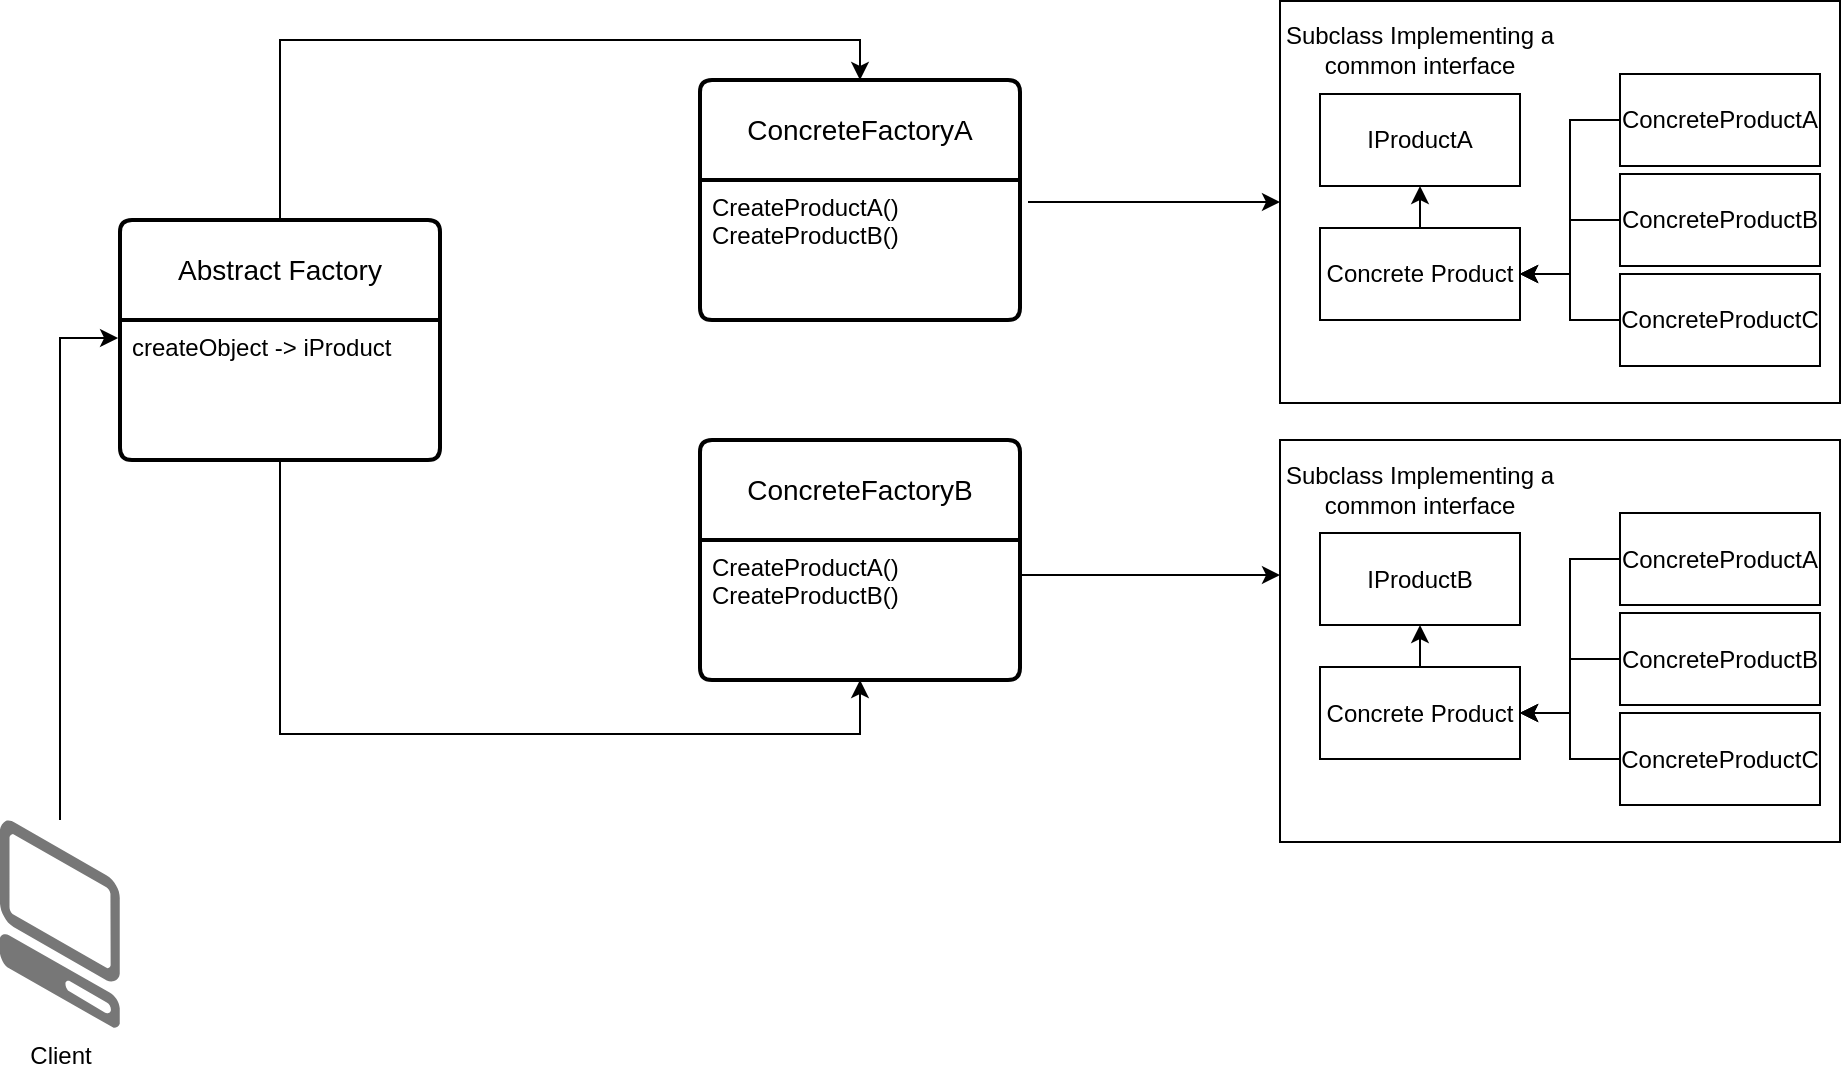 <mxfile version="21.5.1" type="device">
  <diagram name="Page-1" id="lpXwYd-tBqpNdF2P0Jxo">
    <mxGraphModel dx="1026" dy="673" grid="1" gridSize="10" guides="1" tooltips="1" connect="1" arrows="1" fold="1" page="1" pageScale="1" pageWidth="850" pageHeight="1100" math="0" shadow="0">
      <root>
        <mxCell id="0" />
        <mxCell id="1" parent="0" />
        <mxCell id="rRbLa2oU6XsA2E_9W6Wz-61" value="Abstract Factory" style="swimlane;childLayout=stackLayout;horizontal=1;startSize=50;horizontalStack=0;rounded=1;fontSize=14;fontStyle=0;strokeWidth=2;resizeParent=0;resizeLast=1;shadow=0;dashed=0;align=center;arcSize=4;whiteSpace=wrap;html=1;" vertex="1" parent="1">
          <mxGeometry x="100" y="393" width="160" height="120" as="geometry" />
        </mxCell>
        <mxCell id="rRbLa2oU6XsA2E_9W6Wz-62" value="createObject -&amp;gt; iProduct" style="align=left;strokeColor=none;fillColor=none;spacingLeft=4;fontSize=12;verticalAlign=top;resizable=0;rotatable=0;part=1;html=1;" vertex="1" parent="rRbLa2oU6XsA2E_9W6Wz-61">
          <mxGeometry y="50" width="160" height="70" as="geometry" />
        </mxCell>
        <mxCell id="rRbLa2oU6XsA2E_9W6Wz-65" value="ConcreteFactoryB" style="swimlane;childLayout=stackLayout;horizontal=1;startSize=50;horizontalStack=0;rounded=1;fontSize=14;fontStyle=0;strokeWidth=2;resizeParent=0;resizeLast=1;shadow=0;dashed=0;align=center;arcSize=4;whiteSpace=wrap;html=1;" vertex="1" parent="1">
          <mxGeometry x="390" y="503" width="160" height="120" as="geometry" />
        </mxCell>
        <mxCell id="rRbLa2oU6XsA2E_9W6Wz-66" value="CreateProductA()&lt;br&gt;CreateProductB()" style="align=left;strokeColor=none;fillColor=none;spacingLeft=4;fontSize=12;verticalAlign=top;resizable=0;rotatable=0;part=1;html=1;" vertex="1" parent="rRbLa2oU6XsA2E_9W6Wz-65">
          <mxGeometry y="50" width="160" height="70" as="geometry" />
        </mxCell>
        <mxCell id="rRbLa2oU6XsA2E_9W6Wz-67" value="" style="edgeStyle=orthogonalEdgeStyle;rounded=0;orthogonalLoop=1;jettySize=auto;html=1;entryX=0.5;entryY=1;entryDx=0;entryDy=0;exitX=0.5;exitY=1;exitDx=0;exitDy=0;" edge="1" parent="1" source="rRbLa2oU6XsA2E_9W6Wz-62" target="rRbLa2oU6XsA2E_9W6Wz-66">
          <mxGeometry relative="1" as="geometry">
            <mxPoint x="160" y="603" as="sourcePoint" />
            <mxPoint x="370" y="653" as="targetPoint" />
            <Array as="points">
              <mxPoint x="180" y="650" />
              <mxPoint x="470" y="650" />
            </Array>
          </mxGeometry>
        </mxCell>
        <mxCell id="rRbLa2oU6XsA2E_9W6Wz-68" value="ConcreteFactoryA" style="swimlane;childLayout=stackLayout;horizontal=1;startSize=50;horizontalStack=0;rounded=1;fontSize=14;fontStyle=0;strokeWidth=2;resizeParent=0;resizeLast=1;shadow=0;dashed=0;align=center;arcSize=4;whiteSpace=wrap;html=1;" vertex="1" parent="1">
          <mxGeometry x="390" y="323" width="160" height="120" as="geometry" />
        </mxCell>
        <mxCell id="rRbLa2oU6XsA2E_9W6Wz-69" value="CreateProductA()&lt;br&gt;CreateProductB()" style="align=left;strokeColor=none;fillColor=none;spacingLeft=4;fontSize=12;verticalAlign=top;resizable=0;rotatable=0;part=1;html=1;" vertex="1" parent="rRbLa2oU6XsA2E_9W6Wz-68">
          <mxGeometry y="50" width="160" height="70" as="geometry" />
        </mxCell>
        <mxCell id="rRbLa2oU6XsA2E_9W6Wz-70" value="" style="edgeStyle=orthogonalEdgeStyle;rounded=0;orthogonalLoop=1;jettySize=auto;html=1;exitX=0.5;exitY=0;exitDx=0;exitDy=0;" edge="1" parent="1" source="rRbLa2oU6XsA2E_9W6Wz-61">
          <mxGeometry relative="1" as="geometry">
            <mxPoint x="470" y="323" as="targetPoint" />
            <Array as="points">
              <mxPoint x="180" y="303" />
              <mxPoint x="470" y="303" />
            </Array>
          </mxGeometry>
        </mxCell>
        <mxCell id="rRbLa2oU6XsA2E_9W6Wz-72" value="" style="edgeStyle=orthogonalEdgeStyle;rounded=0;orthogonalLoop=1;jettySize=auto;html=1;entryX=-0.006;entryY=0.129;entryDx=0;entryDy=0;entryPerimeter=0;" edge="1" parent="1" source="rRbLa2oU6XsA2E_9W6Wz-71" target="rRbLa2oU6XsA2E_9W6Wz-62">
          <mxGeometry relative="1" as="geometry" />
        </mxCell>
        <mxCell id="rRbLa2oU6XsA2E_9W6Wz-71" value="Client" style="verticalLabelPosition=bottom;html=1;verticalAlign=top;strokeWidth=1;align=center;outlineConnect=0;dashed=0;outlineConnect=0;shape=mxgraph.aws3d.client;aspect=fixed;strokeColor=none;fillColor=#777777;" vertex="1" parent="1">
          <mxGeometry x="40" y="693" width="60" height="104" as="geometry" />
        </mxCell>
        <mxCell id="rRbLa2oU6XsA2E_9W6Wz-76" value="" style="edgeStyle=orthogonalEdgeStyle;rounded=0;orthogonalLoop=1;jettySize=auto;html=1;entryX=0;entryY=0.5;entryDx=0;entryDy=0;exitX=1.025;exitY=0.157;exitDx=0;exitDy=0;exitPerimeter=0;" edge="1" parent="1" source="rRbLa2oU6XsA2E_9W6Wz-69" target="rRbLa2oU6XsA2E_9W6Wz-74">
          <mxGeometry relative="1" as="geometry">
            <mxPoint x="550" y="250" as="sourcePoint" />
          </mxGeometry>
        </mxCell>
        <mxCell id="rRbLa2oU6XsA2E_9W6Wz-77" value="" style="edgeStyle=orthogonalEdgeStyle;rounded=0;orthogonalLoop=1;jettySize=auto;html=1;entryX=0;entryY=0.25;entryDx=0;entryDy=0;exitX=1;exitY=0.25;exitDx=0;exitDy=0;" edge="1" parent="1" source="rRbLa2oU6XsA2E_9W6Wz-66">
          <mxGeometry relative="1" as="geometry">
            <mxPoint x="564" y="394" as="sourcePoint" />
            <mxPoint x="680" y="570.5" as="targetPoint" />
          </mxGeometry>
        </mxCell>
        <mxCell id="rRbLa2oU6XsA2E_9W6Wz-92" value="" style="group" vertex="1" connectable="0" parent="1">
          <mxGeometry x="680" y="283.5" width="280" height="201" as="geometry" />
        </mxCell>
        <mxCell id="rRbLa2oU6XsA2E_9W6Wz-74" value="" style="rounded=0;whiteSpace=wrap;html=1;" vertex="1" parent="rRbLa2oU6XsA2E_9W6Wz-92">
          <mxGeometry width="280" height="201" as="geometry" />
        </mxCell>
        <mxCell id="rRbLa2oU6XsA2E_9W6Wz-79" value="Subclass Implementing a common interface" style="text;html=1;strokeColor=none;fillColor=none;align=center;verticalAlign=middle;whiteSpace=wrap;rounded=0;" vertex="1" parent="rRbLa2oU6XsA2E_9W6Wz-92">
          <mxGeometry y="9.5" width="140" height="30" as="geometry" />
        </mxCell>
        <mxCell id="rRbLa2oU6XsA2E_9W6Wz-81" value="IProductA" style="rounded=0;whiteSpace=wrap;html=1;" vertex="1" parent="rRbLa2oU6XsA2E_9W6Wz-92">
          <mxGeometry x="20" y="46.5" width="100" height="46" as="geometry" />
        </mxCell>
        <mxCell id="rRbLa2oU6XsA2E_9W6Wz-82" value="ConcreteProductA" style="rounded=0;whiteSpace=wrap;html=1;" vertex="1" parent="rRbLa2oU6XsA2E_9W6Wz-92">
          <mxGeometry x="170" y="36.5" width="100" height="46" as="geometry" />
        </mxCell>
        <mxCell id="rRbLa2oU6XsA2E_9W6Wz-84" value="ConcreteProductB" style="rounded=0;whiteSpace=wrap;html=1;" vertex="1" parent="rRbLa2oU6XsA2E_9W6Wz-92">
          <mxGeometry x="170" y="86.5" width="100" height="46" as="geometry" />
        </mxCell>
        <mxCell id="rRbLa2oU6XsA2E_9W6Wz-85" value="ConcreteProductC" style="rounded=0;whiteSpace=wrap;html=1;" vertex="1" parent="rRbLa2oU6XsA2E_9W6Wz-92">
          <mxGeometry x="170" y="136.5" width="100" height="46" as="geometry" />
        </mxCell>
        <mxCell id="rRbLa2oU6XsA2E_9W6Wz-87" value="" style="edgeStyle=orthogonalEdgeStyle;rounded=0;orthogonalLoop=1;jettySize=auto;html=1;" edge="1" parent="rRbLa2oU6XsA2E_9W6Wz-92" source="rRbLa2oU6XsA2E_9W6Wz-86" target="rRbLa2oU6XsA2E_9W6Wz-81">
          <mxGeometry relative="1" as="geometry" />
        </mxCell>
        <mxCell id="rRbLa2oU6XsA2E_9W6Wz-86" value="Concrete Product" style="rounded=0;whiteSpace=wrap;html=1;" vertex="1" parent="rRbLa2oU6XsA2E_9W6Wz-92">
          <mxGeometry x="20" y="113.5" width="100" height="46" as="geometry" />
        </mxCell>
        <mxCell id="rRbLa2oU6XsA2E_9W6Wz-88" value="" style="edgeStyle=orthogonalEdgeStyle;rounded=0;orthogonalLoop=1;jettySize=auto;html=1;entryX=1;entryY=0.5;entryDx=0;entryDy=0;" edge="1" parent="rRbLa2oU6XsA2E_9W6Wz-92" source="rRbLa2oU6XsA2E_9W6Wz-82" target="rRbLa2oU6XsA2E_9W6Wz-86">
          <mxGeometry relative="1" as="geometry">
            <Array as="points">
              <mxPoint x="145" y="59.5" />
              <mxPoint x="145" y="136.5" />
            </Array>
          </mxGeometry>
        </mxCell>
        <mxCell id="rRbLa2oU6XsA2E_9W6Wz-89" value="" style="edgeStyle=orthogonalEdgeStyle;rounded=0;orthogonalLoop=1;jettySize=auto;html=1;" edge="1" parent="rRbLa2oU6XsA2E_9W6Wz-92" source="rRbLa2oU6XsA2E_9W6Wz-84" target="rRbLa2oU6XsA2E_9W6Wz-86">
          <mxGeometry relative="1" as="geometry" />
        </mxCell>
        <mxCell id="rRbLa2oU6XsA2E_9W6Wz-90" value="" style="edgeStyle=orthogonalEdgeStyle;rounded=0;orthogonalLoop=1;jettySize=auto;html=1;" edge="1" parent="rRbLa2oU6XsA2E_9W6Wz-92" source="rRbLa2oU6XsA2E_9W6Wz-85" target="rRbLa2oU6XsA2E_9W6Wz-86">
          <mxGeometry relative="1" as="geometry" />
        </mxCell>
        <mxCell id="rRbLa2oU6XsA2E_9W6Wz-93" value="" style="group" vertex="1" connectable="0" parent="1">
          <mxGeometry x="680" y="503" width="280" height="201" as="geometry" />
        </mxCell>
        <mxCell id="rRbLa2oU6XsA2E_9W6Wz-94" value="" style="rounded=0;whiteSpace=wrap;html=1;" vertex="1" parent="rRbLa2oU6XsA2E_9W6Wz-93">
          <mxGeometry width="280" height="201" as="geometry" />
        </mxCell>
        <mxCell id="rRbLa2oU6XsA2E_9W6Wz-95" value="Subclass Implementing a common interface" style="text;html=1;strokeColor=none;fillColor=none;align=center;verticalAlign=middle;whiteSpace=wrap;rounded=0;" vertex="1" parent="rRbLa2oU6XsA2E_9W6Wz-93">
          <mxGeometry y="9.5" width="140" height="30" as="geometry" />
        </mxCell>
        <mxCell id="rRbLa2oU6XsA2E_9W6Wz-96" value="IProductB" style="rounded=0;whiteSpace=wrap;html=1;" vertex="1" parent="rRbLa2oU6XsA2E_9W6Wz-93">
          <mxGeometry x="20" y="46.5" width="100" height="46" as="geometry" />
        </mxCell>
        <mxCell id="rRbLa2oU6XsA2E_9W6Wz-97" value="ConcreteProductA" style="rounded=0;whiteSpace=wrap;html=1;" vertex="1" parent="rRbLa2oU6XsA2E_9W6Wz-93">
          <mxGeometry x="170" y="36.5" width="100" height="46" as="geometry" />
        </mxCell>
        <mxCell id="rRbLa2oU6XsA2E_9W6Wz-98" value="ConcreteProductB" style="rounded=0;whiteSpace=wrap;html=1;" vertex="1" parent="rRbLa2oU6XsA2E_9W6Wz-93">
          <mxGeometry x="170" y="86.5" width="100" height="46" as="geometry" />
        </mxCell>
        <mxCell id="rRbLa2oU6XsA2E_9W6Wz-99" value="ConcreteProductC" style="rounded=0;whiteSpace=wrap;html=1;" vertex="1" parent="rRbLa2oU6XsA2E_9W6Wz-93">
          <mxGeometry x="170" y="136.5" width="100" height="46" as="geometry" />
        </mxCell>
        <mxCell id="rRbLa2oU6XsA2E_9W6Wz-100" value="" style="edgeStyle=orthogonalEdgeStyle;rounded=0;orthogonalLoop=1;jettySize=auto;html=1;" edge="1" parent="rRbLa2oU6XsA2E_9W6Wz-93" source="rRbLa2oU6XsA2E_9W6Wz-101" target="rRbLa2oU6XsA2E_9W6Wz-96">
          <mxGeometry relative="1" as="geometry" />
        </mxCell>
        <mxCell id="rRbLa2oU6XsA2E_9W6Wz-101" value="Concrete Product" style="rounded=0;whiteSpace=wrap;html=1;" vertex="1" parent="rRbLa2oU6XsA2E_9W6Wz-93">
          <mxGeometry x="20" y="113.5" width="100" height="46" as="geometry" />
        </mxCell>
        <mxCell id="rRbLa2oU6XsA2E_9W6Wz-102" value="" style="edgeStyle=orthogonalEdgeStyle;rounded=0;orthogonalLoop=1;jettySize=auto;html=1;entryX=1;entryY=0.5;entryDx=0;entryDy=0;" edge="1" parent="rRbLa2oU6XsA2E_9W6Wz-93" source="rRbLa2oU6XsA2E_9W6Wz-97" target="rRbLa2oU6XsA2E_9W6Wz-101">
          <mxGeometry relative="1" as="geometry">
            <Array as="points">
              <mxPoint x="145" y="59.5" />
              <mxPoint x="145" y="136.5" />
            </Array>
          </mxGeometry>
        </mxCell>
        <mxCell id="rRbLa2oU6XsA2E_9W6Wz-103" value="" style="edgeStyle=orthogonalEdgeStyle;rounded=0;orthogonalLoop=1;jettySize=auto;html=1;" edge="1" parent="rRbLa2oU6XsA2E_9W6Wz-93" source="rRbLa2oU6XsA2E_9W6Wz-98" target="rRbLa2oU6XsA2E_9W6Wz-101">
          <mxGeometry relative="1" as="geometry" />
        </mxCell>
        <mxCell id="rRbLa2oU6XsA2E_9W6Wz-104" value="" style="edgeStyle=orthogonalEdgeStyle;rounded=0;orthogonalLoop=1;jettySize=auto;html=1;" edge="1" parent="rRbLa2oU6XsA2E_9W6Wz-93" source="rRbLa2oU6XsA2E_9W6Wz-99" target="rRbLa2oU6XsA2E_9W6Wz-101">
          <mxGeometry relative="1" as="geometry" />
        </mxCell>
      </root>
    </mxGraphModel>
  </diagram>
</mxfile>
